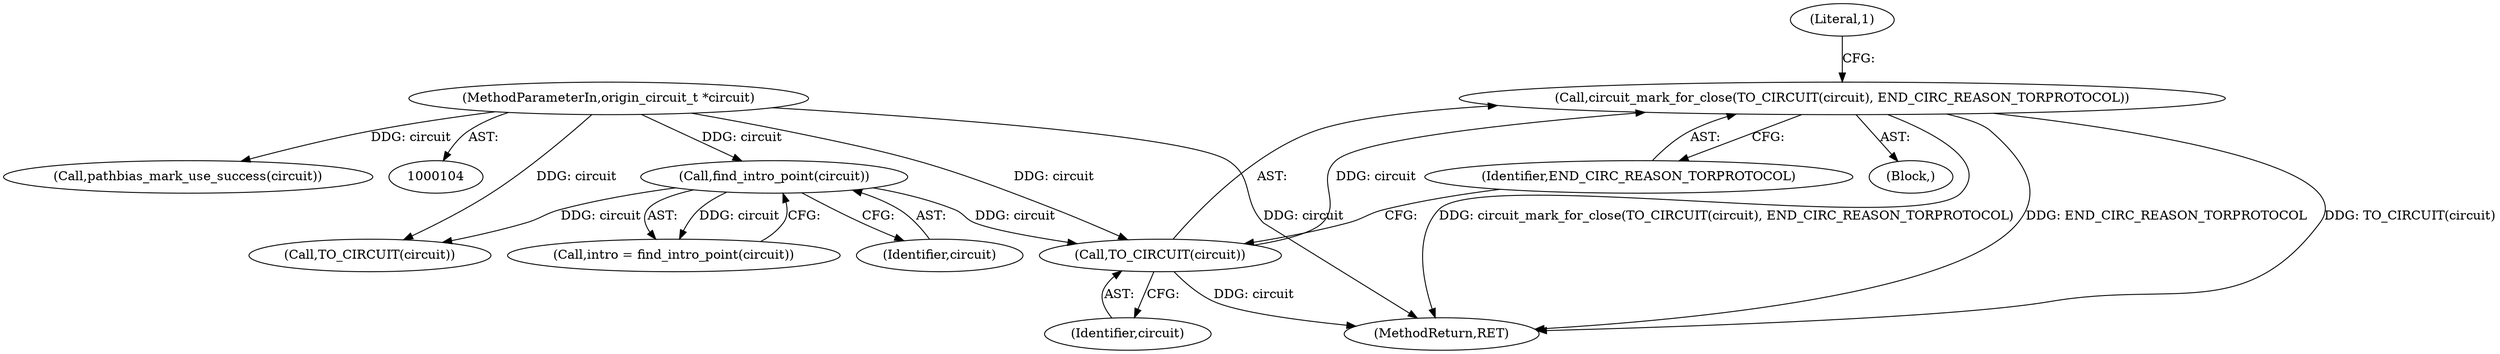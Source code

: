digraph "0_tor_09ea89764a4d3a907808ed7d4fe42abfe64bd486@API" {
"1000224" [label="(Call,circuit_mark_for_close(TO_CIRCUIT(circuit), END_CIRC_REASON_TORPROTOCOL))"];
"1000225" [label="(Call,TO_CIRCUIT(circuit))"];
"1000166" [label="(Call,find_intro_point(circuit))"];
"1000105" [label="(MethodParameterIn,origin_circuit_t *circuit)"];
"1000230" [label="(Literal,1)"];
"1000166" [label="(Call,find_intro_point(circuit))"];
"1000219" [label="(Call,pathbias_mark_use_success(circuit))"];
"1000225" [label="(Call,TO_CIRCUIT(circuit))"];
"1000224" [label="(Call,circuit_mark_for_close(TO_CIRCUIT(circuit), END_CIRC_REASON_TORPROTOCOL))"];
"1000167" [label="(Identifier,circuit)"];
"1000198" [label="(Call,TO_CIRCUIT(circuit))"];
"1000227" [label="(Identifier,END_CIRC_REASON_TORPROTOCOL)"];
"1000108" [label="(Block,)"];
"1000105" [label="(MethodParameterIn,origin_circuit_t *circuit)"];
"1000164" [label="(Call,intro = find_intro_point(circuit))"];
"1000226" [label="(Identifier,circuit)"];
"1000231" [label="(MethodReturn,RET)"];
"1000224" -> "1000108"  [label="AST: "];
"1000224" -> "1000227"  [label="CFG: "];
"1000225" -> "1000224"  [label="AST: "];
"1000227" -> "1000224"  [label="AST: "];
"1000230" -> "1000224"  [label="CFG: "];
"1000224" -> "1000231"  [label="DDG: TO_CIRCUIT(circuit)"];
"1000224" -> "1000231"  [label="DDG: END_CIRC_REASON_TORPROTOCOL"];
"1000224" -> "1000231"  [label="DDG: circuit_mark_for_close(TO_CIRCUIT(circuit), END_CIRC_REASON_TORPROTOCOL)"];
"1000225" -> "1000224"  [label="DDG: circuit"];
"1000225" -> "1000226"  [label="CFG: "];
"1000226" -> "1000225"  [label="AST: "];
"1000227" -> "1000225"  [label="CFG: "];
"1000225" -> "1000231"  [label="DDG: circuit"];
"1000166" -> "1000225"  [label="DDG: circuit"];
"1000105" -> "1000225"  [label="DDG: circuit"];
"1000166" -> "1000164"  [label="AST: "];
"1000166" -> "1000167"  [label="CFG: "];
"1000167" -> "1000166"  [label="AST: "];
"1000164" -> "1000166"  [label="CFG: "];
"1000166" -> "1000164"  [label="DDG: circuit"];
"1000105" -> "1000166"  [label="DDG: circuit"];
"1000166" -> "1000198"  [label="DDG: circuit"];
"1000105" -> "1000104"  [label="AST: "];
"1000105" -> "1000231"  [label="DDG: circuit"];
"1000105" -> "1000198"  [label="DDG: circuit"];
"1000105" -> "1000219"  [label="DDG: circuit"];
}
